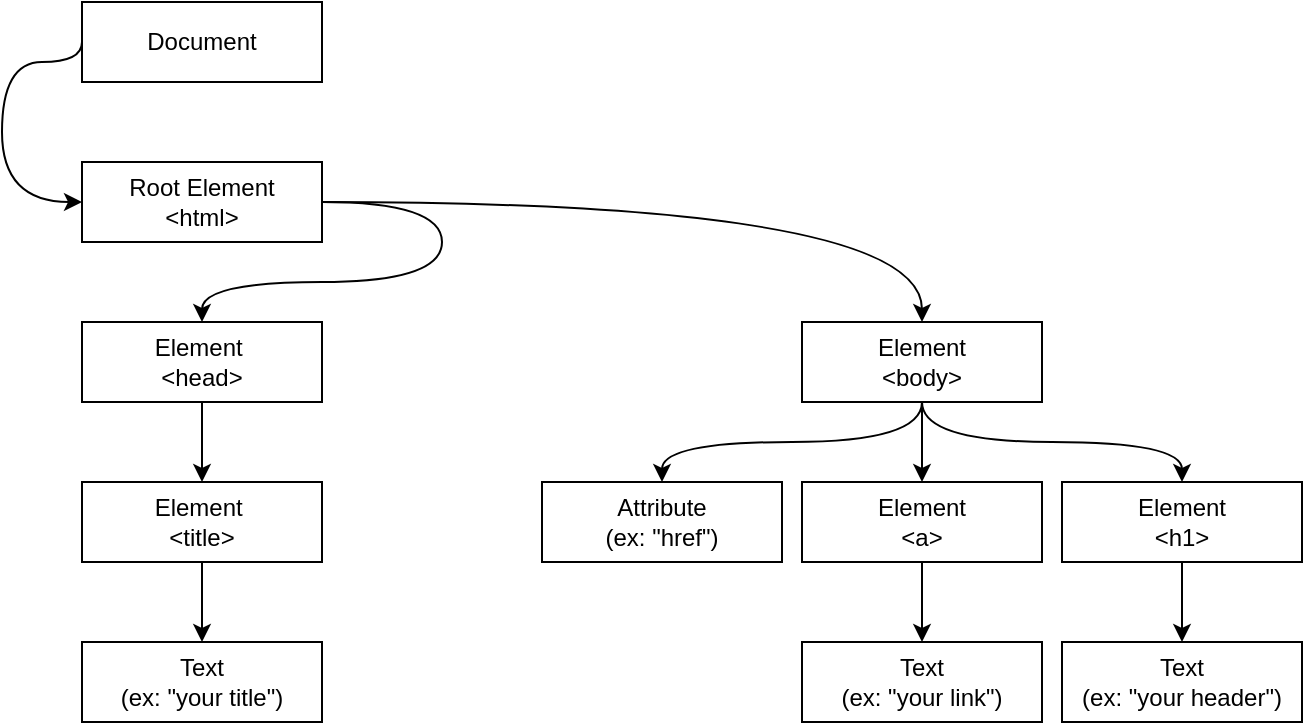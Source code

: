 <mxfile version="15.4.1" type="github"><diagram id="ozfzRQyDPaUpI6k3Jjnv" name="Page-1"><mxGraphModel dx="1185" dy="628" grid="1" gridSize="10" guides="1" tooltips="1" connect="1" arrows="1" fold="1" page="1" pageScale="1" pageWidth="827" pageHeight="1169" math="0" shadow="0"><root><mxCell id="0"/><mxCell id="1" parent="0"/><mxCell id="7tbUkeLszNQQStPMFpXk-1" value="Document" style="rounded=0;whiteSpace=wrap;html=1;" vertex="1" parent="1"><mxGeometry x="80" y="80" width="120" height="40" as="geometry"/></mxCell><mxCell id="7tbUkeLszNQQStPMFpXk-2" value="Root Element &lt;br&gt;&amp;lt;html&amp;gt;" style="rounded=0;whiteSpace=wrap;html=1;" vertex="1" parent="1"><mxGeometry x="80" y="160" width="120" height="40" as="geometry"/></mxCell><mxCell id="7tbUkeLszNQQStPMFpXk-22" style="edgeStyle=orthogonalEdgeStyle;rounded=0;orthogonalLoop=1;jettySize=auto;html=1;exitX=0.5;exitY=1;exitDx=0;exitDy=0;entryX=0.5;entryY=0;entryDx=0;entryDy=0;" edge="1" parent="1" source="7tbUkeLszNQQStPMFpXk-3" target="7tbUkeLszNQQStPMFpXk-4"><mxGeometry relative="1" as="geometry"/></mxCell><mxCell id="7tbUkeLszNQQStPMFpXk-3" value="Element&amp;nbsp;&lt;br&gt;&amp;lt;head&amp;gt;" style="rounded=0;whiteSpace=wrap;html=1;" vertex="1" parent="1"><mxGeometry x="80" y="240" width="120" height="40" as="geometry"/></mxCell><mxCell id="7tbUkeLszNQQStPMFpXk-23" style="edgeStyle=orthogonalEdgeStyle;rounded=0;orthogonalLoop=1;jettySize=auto;html=1;exitX=0.5;exitY=1;exitDx=0;exitDy=0;entryX=0.5;entryY=0;entryDx=0;entryDy=0;" edge="1" parent="1" source="7tbUkeLszNQQStPMFpXk-4" target="7tbUkeLszNQQStPMFpXk-9"><mxGeometry relative="1" as="geometry"/></mxCell><mxCell id="7tbUkeLszNQQStPMFpXk-4" value="Element&amp;nbsp;&lt;br&gt;&amp;lt;title&amp;gt;" style="rounded=0;whiteSpace=wrap;html=1;" vertex="1" parent="1"><mxGeometry x="80" y="320" width="120" height="40" as="geometry"/></mxCell><mxCell id="7tbUkeLszNQQStPMFpXk-5" value="Element&lt;br&gt;&amp;lt;body&amp;gt;" style="rounded=0;whiteSpace=wrap;html=1;" vertex="1" parent="1"><mxGeometry x="440" y="240" width="120" height="40" as="geometry"/></mxCell><mxCell id="7tbUkeLszNQQStPMFpXk-6" value="" style="curved=1;endArrow=classic;html=1;rounded=0;edgeStyle=orthogonalEdgeStyle;exitX=0;exitY=0.5;exitDx=0;exitDy=0;entryX=0;entryY=0.5;entryDx=0;entryDy=0;" edge="1" parent="1" source="7tbUkeLszNQQStPMFpXk-1" target="7tbUkeLszNQQStPMFpXk-2"><mxGeometry width="50" height="50" relative="1" as="geometry"><mxPoint x="210" y="140" as="sourcePoint"/><mxPoint x="260" y="90" as="targetPoint"/><Array as="points"><mxPoint x="80" y="110"/><mxPoint x="40" y="110"/><mxPoint x="40" y="180"/></Array></mxGeometry></mxCell><mxCell id="7tbUkeLszNQQStPMFpXk-7" value="" style="curved=1;endArrow=classic;html=1;rounded=0;edgeStyle=orthogonalEdgeStyle;exitX=0;exitY=0.5;exitDx=0;exitDy=0;entryX=0.5;entryY=0;entryDx=0;entryDy=0;" edge="1" parent="1" target="7tbUkeLszNQQStPMFpXk-3"><mxGeometry width="50" height="50" relative="1" as="geometry"><mxPoint x="200" y="180" as="sourcePoint"/><mxPoint x="200" y="260" as="targetPoint"/><Array as="points"><mxPoint x="260" y="180"/><mxPoint x="260" y="220"/><mxPoint x="140" y="220"/></Array></mxGeometry></mxCell><mxCell id="7tbUkeLszNQQStPMFpXk-8" value="" style="curved=1;endArrow=classic;html=1;rounded=0;edgeStyle=orthogonalEdgeStyle;exitX=1;exitY=0.5;exitDx=0;exitDy=0;entryX=0.5;entryY=0;entryDx=0;entryDy=0;" edge="1" parent="1" source="7tbUkeLszNQQStPMFpXk-2" target="7tbUkeLszNQQStPMFpXk-5"><mxGeometry width="50" height="50" relative="1" as="geometry"><mxPoint x="210" y="190" as="sourcePoint"/><mxPoint x="210" y="270" as="targetPoint"/><Array as="points"><mxPoint x="500" y="180"/></Array></mxGeometry></mxCell><mxCell id="7tbUkeLszNQQStPMFpXk-9" value="Text&lt;br&gt;(ex: &quot;your title&quot;)" style="rounded=0;whiteSpace=wrap;html=1;" vertex="1" parent="1"><mxGeometry x="80" y="400" width="120" height="40" as="geometry"/></mxCell><mxCell id="7tbUkeLszNQQStPMFpXk-20" style="edgeStyle=orthogonalEdgeStyle;rounded=0;orthogonalLoop=1;jettySize=auto;html=1;exitX=0.5;exitY=1;exitDx=0;exitDy=0;entryX=0.5;entryY=0;entryDx=0;entryDy=0;" edge="1" parent="1" source="7tbUkeLszNQQStPMFpXk-10" target="7tbUkeLszNQQStPMFpXk-17"><mxGeometry relative="1" as="geometry"/></mxCell><mxCell id="7tbUkeLszNQQStPMFpXk-10" value="Element&lt;br&gt;&amp;lt;a&amp;gt;" style="rounded=0;whiteSpace=wrap;html=1;" vertex="1" parent="1"><mxGeometry x="440" y="320" width="120" height="40" as="geometry"/></mxCell><mxCell id="7tbUkeLszNQQStPMFpXk-11" value="Attribute&lt;br&gt;(ex: &quot;href&quot;)" style="rounded=0;whiteSpace=wrap;html=1;" vertex="1" parent="1"><mxGeometry x="310" y="320" width="120" height="40" as="geometry"/></mxCell><mxCell id="7tbUkeLszNQQStPMFpXk-21" style="edgeStyle=orthogonalEdgeStyle;rounded=0;orthogonalLoop=1;jettySize=auto;html=1;exitX=0.5;exitY=1;exitDx=0;exitDy=0;entryX=0.5;entryY=0;entryDx=0;entryDy=0;" edge="1" parent="1" source="7tbUkeLszNQQStPMFpXk-12" target="7tbUkeLszNQQStPMFpXk-19"><mxGeometry relative="1" as="geometry"/></mxCell><mxCell id="7tbUkeLszNQQStPMFpXk-12" value="Element&lt;br&gt;&amp;lt;h1&amp;gt;" style="rounded=0;whiteSpace=wrap;html=1;" vertex="1" parent="1"><mxGeometry x="570" y="320" width="120" height="40" as="geometry"/></mxCell><mxCell id="7tbUkeLszNQQStPMFpXk-13" value="" style="curved=1;endArrow=classic;html=1;rounded=0;edgeStyle=orthogonalEdgeStyle;exitX=0.5;exitY=1;exitDx=0;exitDy=0;entryX=0.5;entryY=0;entryDx=0;entryDy=0;" edge="1" parent="1" source="7tbUkeLszNQQStPMFpXk-5" target="7tbUkeLszNQQStPMFpXk-10"><mxGeometry width="50" height="50" relative="1" as="geometry"><mxPoint x="390" y="390" as="sourcePoint"/><mxPoint x="440" y="340" as="targetPoint"/><Array as="points"><mxPoint x="500" y="290"/><mxPoint x="500" y="290"/></Array></mxGeometry></mxCell><mxCell id="7tbUkeLszNQQStPMFpXk-15" value="" style="curved=1;endArrow=classic;html=1;rounded=0;edgeStyle=orthogonalEdgeStyle;entryX=0.5;entryY=0;entryDx=0;entryDy=0;" edge="1" parent="1" target="7tbUkeLszNQQStPMFpXk-12"><mxGeometry width="50" height="50" relative="1" as="geometry"><mxPoint x="500" y="280" as="sourcePoint"/><mxPoint x="510" y="330" as="targetPoint"/><Array as="points"><mxPoint x="500" y="300"/><mxPoint x="630" y="300"/></Array></mxGeometry></mxCell><mxCell id="7tbUkeLszNQQStPMFpXk-16" value="" style="curved=1;endArrow=classic;html=1;rounded=0;edgeStyle=orthogonalEdgeStyle;entryX=0.5;entryY=0;entryDx=0;entryDy=0;" edge="1" parent="1" target="7tbUkeLszNQQStPMFpXk-11"><mxGeometry width="50" height="50" relative="1" as="geometry"><mxPoint x="500" y="280" as="sourcePoint"/><mxPoint x="640" y="330" as="targetPoint"/><Array as="points"><mxPoint x="500" y="300"/><mxPoint x="370" y="300"/></Array></mxGeometry></mxCell><mxCell id="7tbUkeLszNQQStPMFpXk-17" value="Text&lt;br&gt;(ex: &quot;your link&quot;)" style="rounded=0;whiteSpace=wrap;html=1;" vertex="1" parent="1"><mxGeometry x="440" y="400" width="120" height="40" as="geometry"/></mxCell><mxCell id="7tbUkeLszNQQStPMFpXk-19" value="Text&lt;br&gt;(ex: &quot;your header&quot;)" style="rounded=0;whiteSpace=wrap;html=1;" vertex="1" parent="1"><mxGeometry x="570" y="400" width="120" height="40" as="geometry"/></mxCell></root></mxGraphModel></diagram></mxfile>